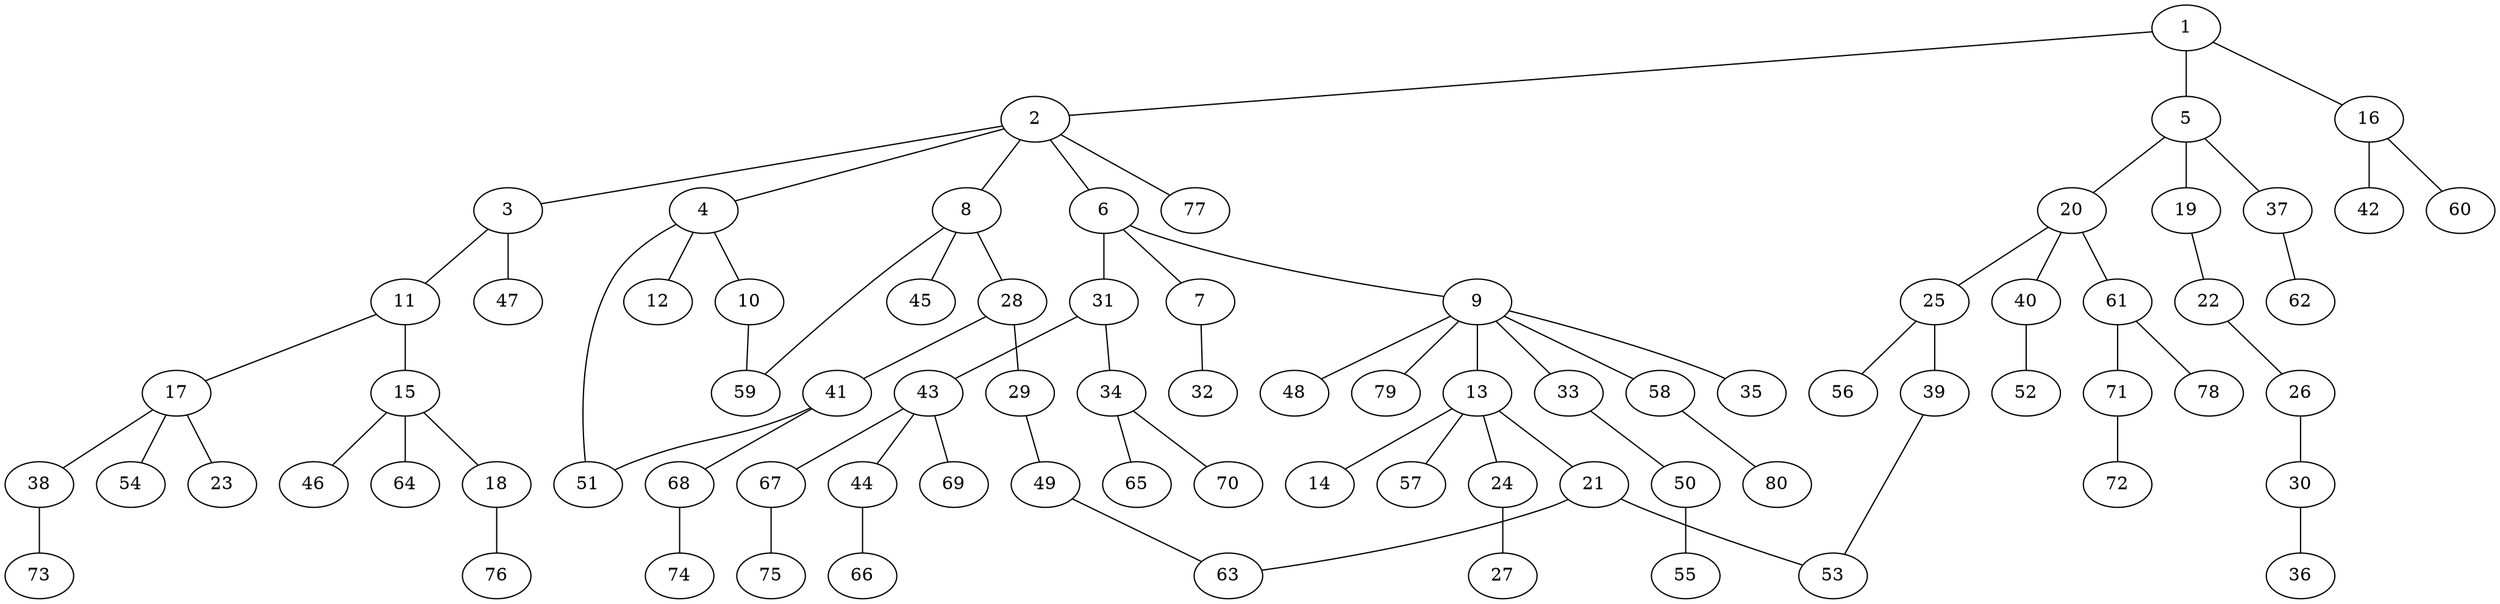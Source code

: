 graph graphname {1--2
1--5
1--16
2--3
2--4
2--6
2--8
2--77
3--11
3--47
4--10
4--12
4--51
5--19
5--20
5--37
6--7
6--9
6--31
7--32
8--28
8--45
8--59
9--13
9--33
9--35
9--48
9--58
9--79
10--59
11--15
11--17
13--14
13--21
13--24
13--57
15--18
15--46
15--64
16--42
16--60
17--23
17--38
17--54
18--76
19--22
20--25
20--40
20--61
21--53
21--63
22--26
24--27
25--39
25--56
26--30
28--29
28--41
29--49
30--36
31--34
31--43
33--50
34--65
34--70
37--62
38--73
39--53
40--52
41--51
41--68
43--44
43--67
43--69
44--66
49--63
50--55
58--80
61--71
61--78
67--75
68--74
71--72
}